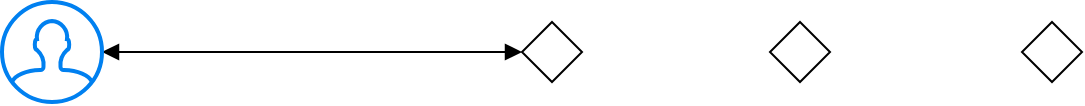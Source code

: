 <mxfile version="22.1.16" type="github">
  <diagram name="Page-1" id="qYo5SiXT2DkqgAw3W_oN">
    <mxGraphModel dx="1434" dy="761" grid="1" gridSize="10" guides="1" tooltips="1" connect="1" arrows="1" fold="1" page="1" pageScale="1" pageWidth="827" pageHeight="1169" math="0" shadow="0">
      <root>
        <mxCell id="0" />
        <mxCell id="1" parent="0" />
        <mxCell id="xv6rmd493dnjHBj3E3oB-12" style="edgeStyle=orthogonalEdgeStyle;rounded=0;orthogonalLoop=1;jettySize=auto;html=1;strokeColor=default;startArrow=block;startFill=1;endArrow=block;endFill=1;" edge="1" parent="1" source="xv6rmd493dnjHBj3E3oB-6" target="xv6rmd493dnjHBj3E3oB-10">
          <mxGeometry relative="1" as="geometry">
            <mxPoint x="130" y="355" as="targetPoint" />
          </mxGeometry>
        </mxCell>
        <mxCell id="xv6rmd493dnjHBj3E3oB-6" value="" style="rhombus;whiteSpace=wrap;html=1;" vertex="1" parent="1">
          <mxGeometry x="330" y="340" width="30" height="30" as="geometry" />
        </mxCell>
        <mxCell id="xv6rmd493dnjHBj3E3oB-7" value="" style="rhombus;whiteSpace=wrap;html=1;" vertex="1" parent="1">
          <mxGeometry x="454" y="340" width="30" height="30" as="geometry" />
        </mxCell>
        <mxCell id="xv6rmd493dnjHBj3E3oB-8" value="" style="rhombus;whiteSpace=wrap;html=1;" vertex="1" parent="1">
          <mxGeometry x="580" y="340" width="30" height="30" as="geometry" />
        </mxCell>
        <mxCell id="xv6rmd493dnjHBj3E3oB-10" value="" style="html=1;verticalLabelPosition=bottom;align=center;labelBackgroundColor=#ffffff;verticalAlign=top;strokeWidth=2;strokeColor=#0080F0;shadow=0;dashed=0;shape=mxgraph.ios7.icons.user;" vertex="1" parent="1">
          <mxGeometry x="70" y="330" width="50" height="50" as="geometry" />
        </mxCell>
      </root>
    </mxGraphModel>
  </diagram>
</mxfile>
